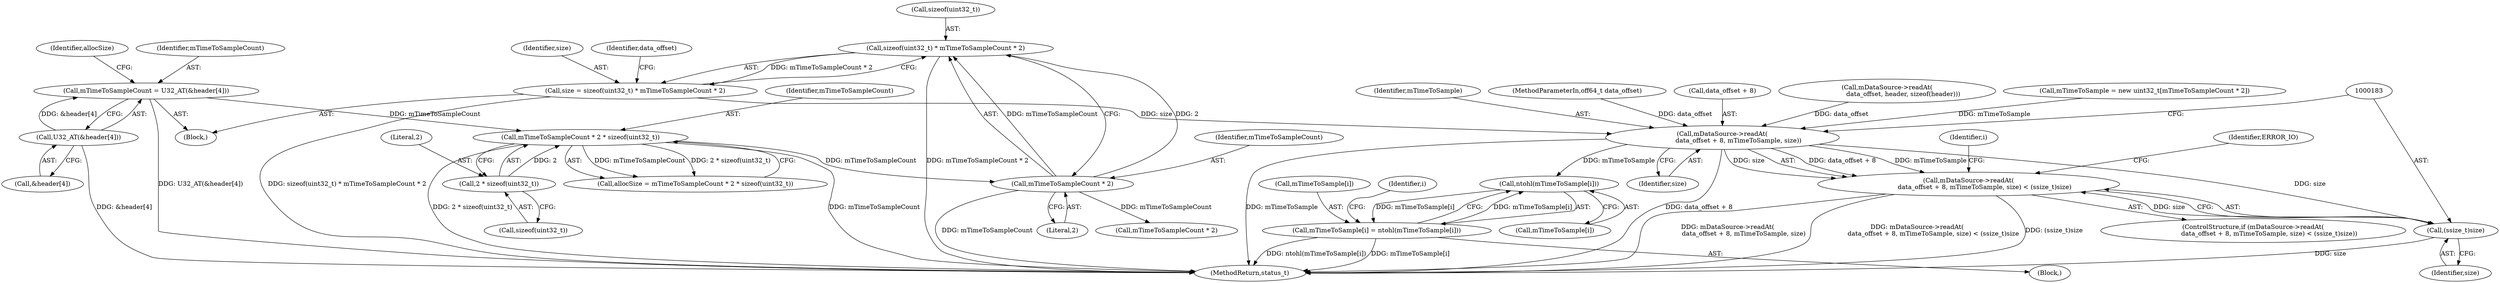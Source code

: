 digraph "1_Android_cf1581c66c2ad8c5b1aaca2e43e350cf5974f46d_1@API" {
"1000168" [label="(Call,sizeof(uint32_t) * mTimeToSampleCount * 2)"];
"1000171" [label="(Call,mTimeToSampleCount * 2)"];
"1000148" [label="(Call,mTimeToSampleCount * 2 * sizeof(uint32_t))"];
"1000138" [label="(Call,mTimeToSampleCount = U32_AT(&header[4]))"];
"1000140" [label="(Call,U32_AT(&header[4]))"];
"1000150" [label="(Call,2 * sizeof(uint32_t))"];
"1000166" [label="(Call,size = sizeof(uint32_t) * mTimeToSampleCount * 2)"];
"1000176" [label="(Call,mDataSource->readAt(\n                data_offset + 8, mTimeToSample, size))"];
"1000175" [label="(Call,mDataSource->readAt(\n                data_offset + 8, mTimeToSample, size) < (ssize_t)size)"];
"1000182" [label="(Call,(ssize_t)size)"];
"1000205" [label="(Call,ntohl(mTimeToSample[i]))"];
"1000201" [label="(Call,mTimeToSample[i] = ntohl(mTimeToSample[i]))"];
"1000150" [label="(Call,2 * sizeof(uint32_t))"];
"1000171" [label="(Call,mTimeToSampleCount * 2)"];
"1000149" [label="(Identifier,mTimeToSampleCount)"];
"1000141" [label="(Call,&header[4])"];
"1000176" [label="(Call,mDataSource->readAt(\n                data_offset + 8, mTimeToSample, size))"];
"1000151" [label="(Literal,2)"];
"1000211" [label="(MethodReturn,status_t)"];
"1000147" [label="(Identifier,allocSize)"];
"1000146" [label="(Call,allocSize = mTimeToSampleCount * 2 * sizeof(uint32_t))"];
"1000167" [label="(Identifier,size)"];
"1000201" [label="(Call,mTimeToSample[i] = ntohl(mTimeToSample[i]))"];
"1000202" [label="(Call,mTimeToSample[i])"];
"1000184" [label="(Identifier,size)"];
"1000152" [label="(Call,sizeof(uint32_t))"];
"1000180" [label="(Identifier,mTimeToSample)"];
"1000101" [label="(MethodParameterIn,off64_t data_offset)"];
"1000175" [label="(Call,mDataSource->readAt(\n                data_offset + 8, mTimeToSample, size) < (ssize_t)size)"];
"1000177" [label="(Call,data_offset + 8)"];
"1000118" [label="(Call,mDataSource->readAt(\n                data_offset, header, sizeof(header)))"];
"1000195" [label="(Call,mTimeToSampleCount * 2)"];
"1000178" [label="(Identifier,data_offset)"];
"1000139" [label="(Identifier,mTimeToSampleCount)"];
"1000182" [label="(Call,(ssize_t)size)"];
"1000181" [label="(Identifier,size)"];
"1000161" [label="(Call,mTimeToSample = new uint32_t[mTimeToSampleCount * 2])"];
"1000191" [label="(Identifier,i)"];
"1000166" [label="(Call,size = sizeof(uint32_t) * mTimeToSampleCount * 2)"];
"1000187" [label="(Identifier,ERROR_IO)"];
"1000148" [label="(Call,mTimeToSampleCount * 2 * sizeof(uint32_t))"];
"1000200" [label="(Block,)"];
"1000173" [label="(Literal,2)"];
"1000138" [label="(Call,mTimeToSampleCount = U32_AT(&header[4]))"];
"1000199" [label="(Identifier,i)"];
"1000169" [label="(Call,sizeof(uint32_t))"];
"1000140" [label="(Call,U32_AT(&header[4]))"];
"1000172" [label="(Identifier,mTimeToSampleCount)"];
"1000206" [label="(Call,mTimeToSample[i])"];
"1000103" [label="(Block,)"];
"1000205" [label="(Call,ntohl(mTimeToSample[i]))"];
"1000168" [label="(Call,sizeof(uint32_t) * mTimeToSampleCount * 2)"];
"1000174" [label="(ControlStructure,if (mDataSource->readAt(\n                data_offset + 8, mTimeToSample, size) < (ssize_t)size))"];
"1000168" -> "1000166"  [label="AST: "];
"1000168" -> "1000171"  [label="CFG: "];
"1000169" -> "1000168"  [label="AST: "];
"1000171" -> "1000168"  [label="AST: "];
"1000166" -> "1000168"  [label="CFG: "];
"1000168" -> "1000211"  [label="DDG: mTimeToSampleCount * 2"];
"1000168" -> "1000166"  [label="DDG: mTimeToSampleCount * 2"];
"1000171" -> "1000168"  [label="DDG: mTimeToSampleCount"];
"1000171" -> "1000168"  [label="DDG: 2"];
"1000171" -> "1000173"  [label="CFG: "];
"1000172" -> "1000171"  [label="AST: "];
"1000173" -> "1000171"  [label="AST: "];
"1000171" -> "1000211"  [label="DDG: mTimeToSampleCount"];
"1000148" -> "1000171"  [label="DDG: mTimeToSampleCount"];
"1000171" -> "1000195"  [label="DDG: mTimeToSampleCount"];
"1000148" -> "1000146"  [label="AST: "];
"1000148" -> "1000150"  [label="CFG: "];
"1000149" -> "1000148"  [label="AST: "];
"1000150" -> "1000148"  [label="AST: "];
"1000146" -> "1000148"  [label="CFG: "];
"1000148" -> "1000211"  [label="DDG: mTimeToSampleCount"];
"1000148" -> "1000211"  [label="DDG: 2 * sizeof(uint32_t)"];
"1000148" -> "1000146"  [label="DDG: mTimeToSampleCount"];
"1000148" -> "1000146"  [label="DDG: 2 * sizeof(uint32_t)"];
"1000138" -> "1000148"  [label="DDG: mTimeToSampleCount"];
"1000150" -> "1000148"  [label="DDG: 2"];
"1000138" -> "1000103"  [label="AST: "];
"1000138" -> "1000140"  [label="CFG: "];
"1000139" -> "1000138"  [label="AST: "];
"1000140" -> "1000138"  [label="AST: "];
"1000147" -> "1000138"  [label="CFG: "];
"1000138" -> "1000211"  [label="DDG: U32_AT(&header[4])"];
"1000140" -> "1000138"  [label="DDG: &header[4]"];
"1000140" -> "1000141"  [label="CFG: "];
"1000141" -> "1000140"  [label="AST: "];
"1000140" -> "1000211"  [label="DDG: &header[4]"];
"1000150" -> "1000152"  [label="CFG: "];
"1000151" -> "1000150"  [label="AST: "];
"1000152" -> "1000150"  [label="AST: "];
"1000166" -> "1000103"  [label="AST: "];
"1000167" -> "1000166"  [label="AST: "];
"1000178" -> "1000166"  [label="CFG: "];
"1000166" -> "1000211"  [label="DDG: sizeof(uint32_t) * mTimeToSampleCount * 2"];
"1000166" -> "1000176"  [label="DDG: size"];
"1000176" -> "1000175"  [label="AST: "];
"1000176" -> "1000181"  [label="CFG: "];
"1000177" -> "1000176"  [label="AST: "];
"1000180" -> "1000176"  [label="AST: "];
"1000181" -> "1000176"  [label="AST: "];
"1000183" -> "1000176"  [label="CFG: "];
"1000176" -> "1000211"  [label="DDG: mTimeToSample"];
"1000176" -> "1000211"  [label="DDG: data_offset + 8"];
"1000176" -> "1000175"  [label="DDG: data_offset + 8"];
"1000176" -> "1000175"  [label="DDG: mTimeToSample"];
"1000176" -> "1000175"  [label="DDG: size"];
"1000118" -> "1000176"  [label="DDG: data_offset"];
"1000101" -> "1000176"  [label="DDG: data_offset"];
"1000161" -> "1000176"  [label="DDG: mTimeToSample"];
"1000176" -> "1000182"  [label="DDG: size"];
"1000176" -> "1000205"  [label="DDG: mTimeToSample"];
"1000175" -> "1000174"  [label="AST: "];
"1000175" -> "1000182"  [label="CFG: "];
"1000182" -> "1000175"  [label="AST: "];
"1000187" -> "1000175"  [label="CFG: "];
"1000191" -> "1000175"  [label="CFG: "];
"1000175" -> "1000211"  [label="DDG: (ssize_t)size"];
"1000175" -> "1000211"  [label="DDG: mDataSource->readAt(\n                data_offset + 8, mTimeToSample, size)"];
"1000175" -> "1000211"  [label="DDG: mDataSource->readAt(\n                data_offset + 8, mTimeToSample, size) < (ssize_t)size"];
"1000182" -> "1000175"  [label="DDG: size"];
"1000182" -> "1000184"  [label="CFG: "];
"1000183" -> "1000182"  [label="AST: "];
"1000184" -> "1000182"  [label="AST: "];
"1000182" -> "1000211"  [label="DDG: size"];
"1000205" -> "1000201"  [label="AST: "];
"1000205" -> "1000206"  [label="CFG: "];
"1000206" -> "1000205"  [label="AST: "];
"1000201" -> "1000205"  [label="CFG: "];
"1000205" -> "1000201"  [label="DDG: mTimeToSample[i]"];
"1000201" -> "1000205"  [label="DDG: mTimeToSample[i]"];
"1000201" -> "1000200"  [label="AST: "];
"1000202" -> "1000201"  [label="AST: "];
"1000199" -> "1000201"  [label="CFG: "];
"1000201" -> "1000211"  [label="DDG: ntohl(mTimeToSample[i])"];
"1000201" -> "1000211"  [label="DDG: mTimeToSample[i]"];
}
